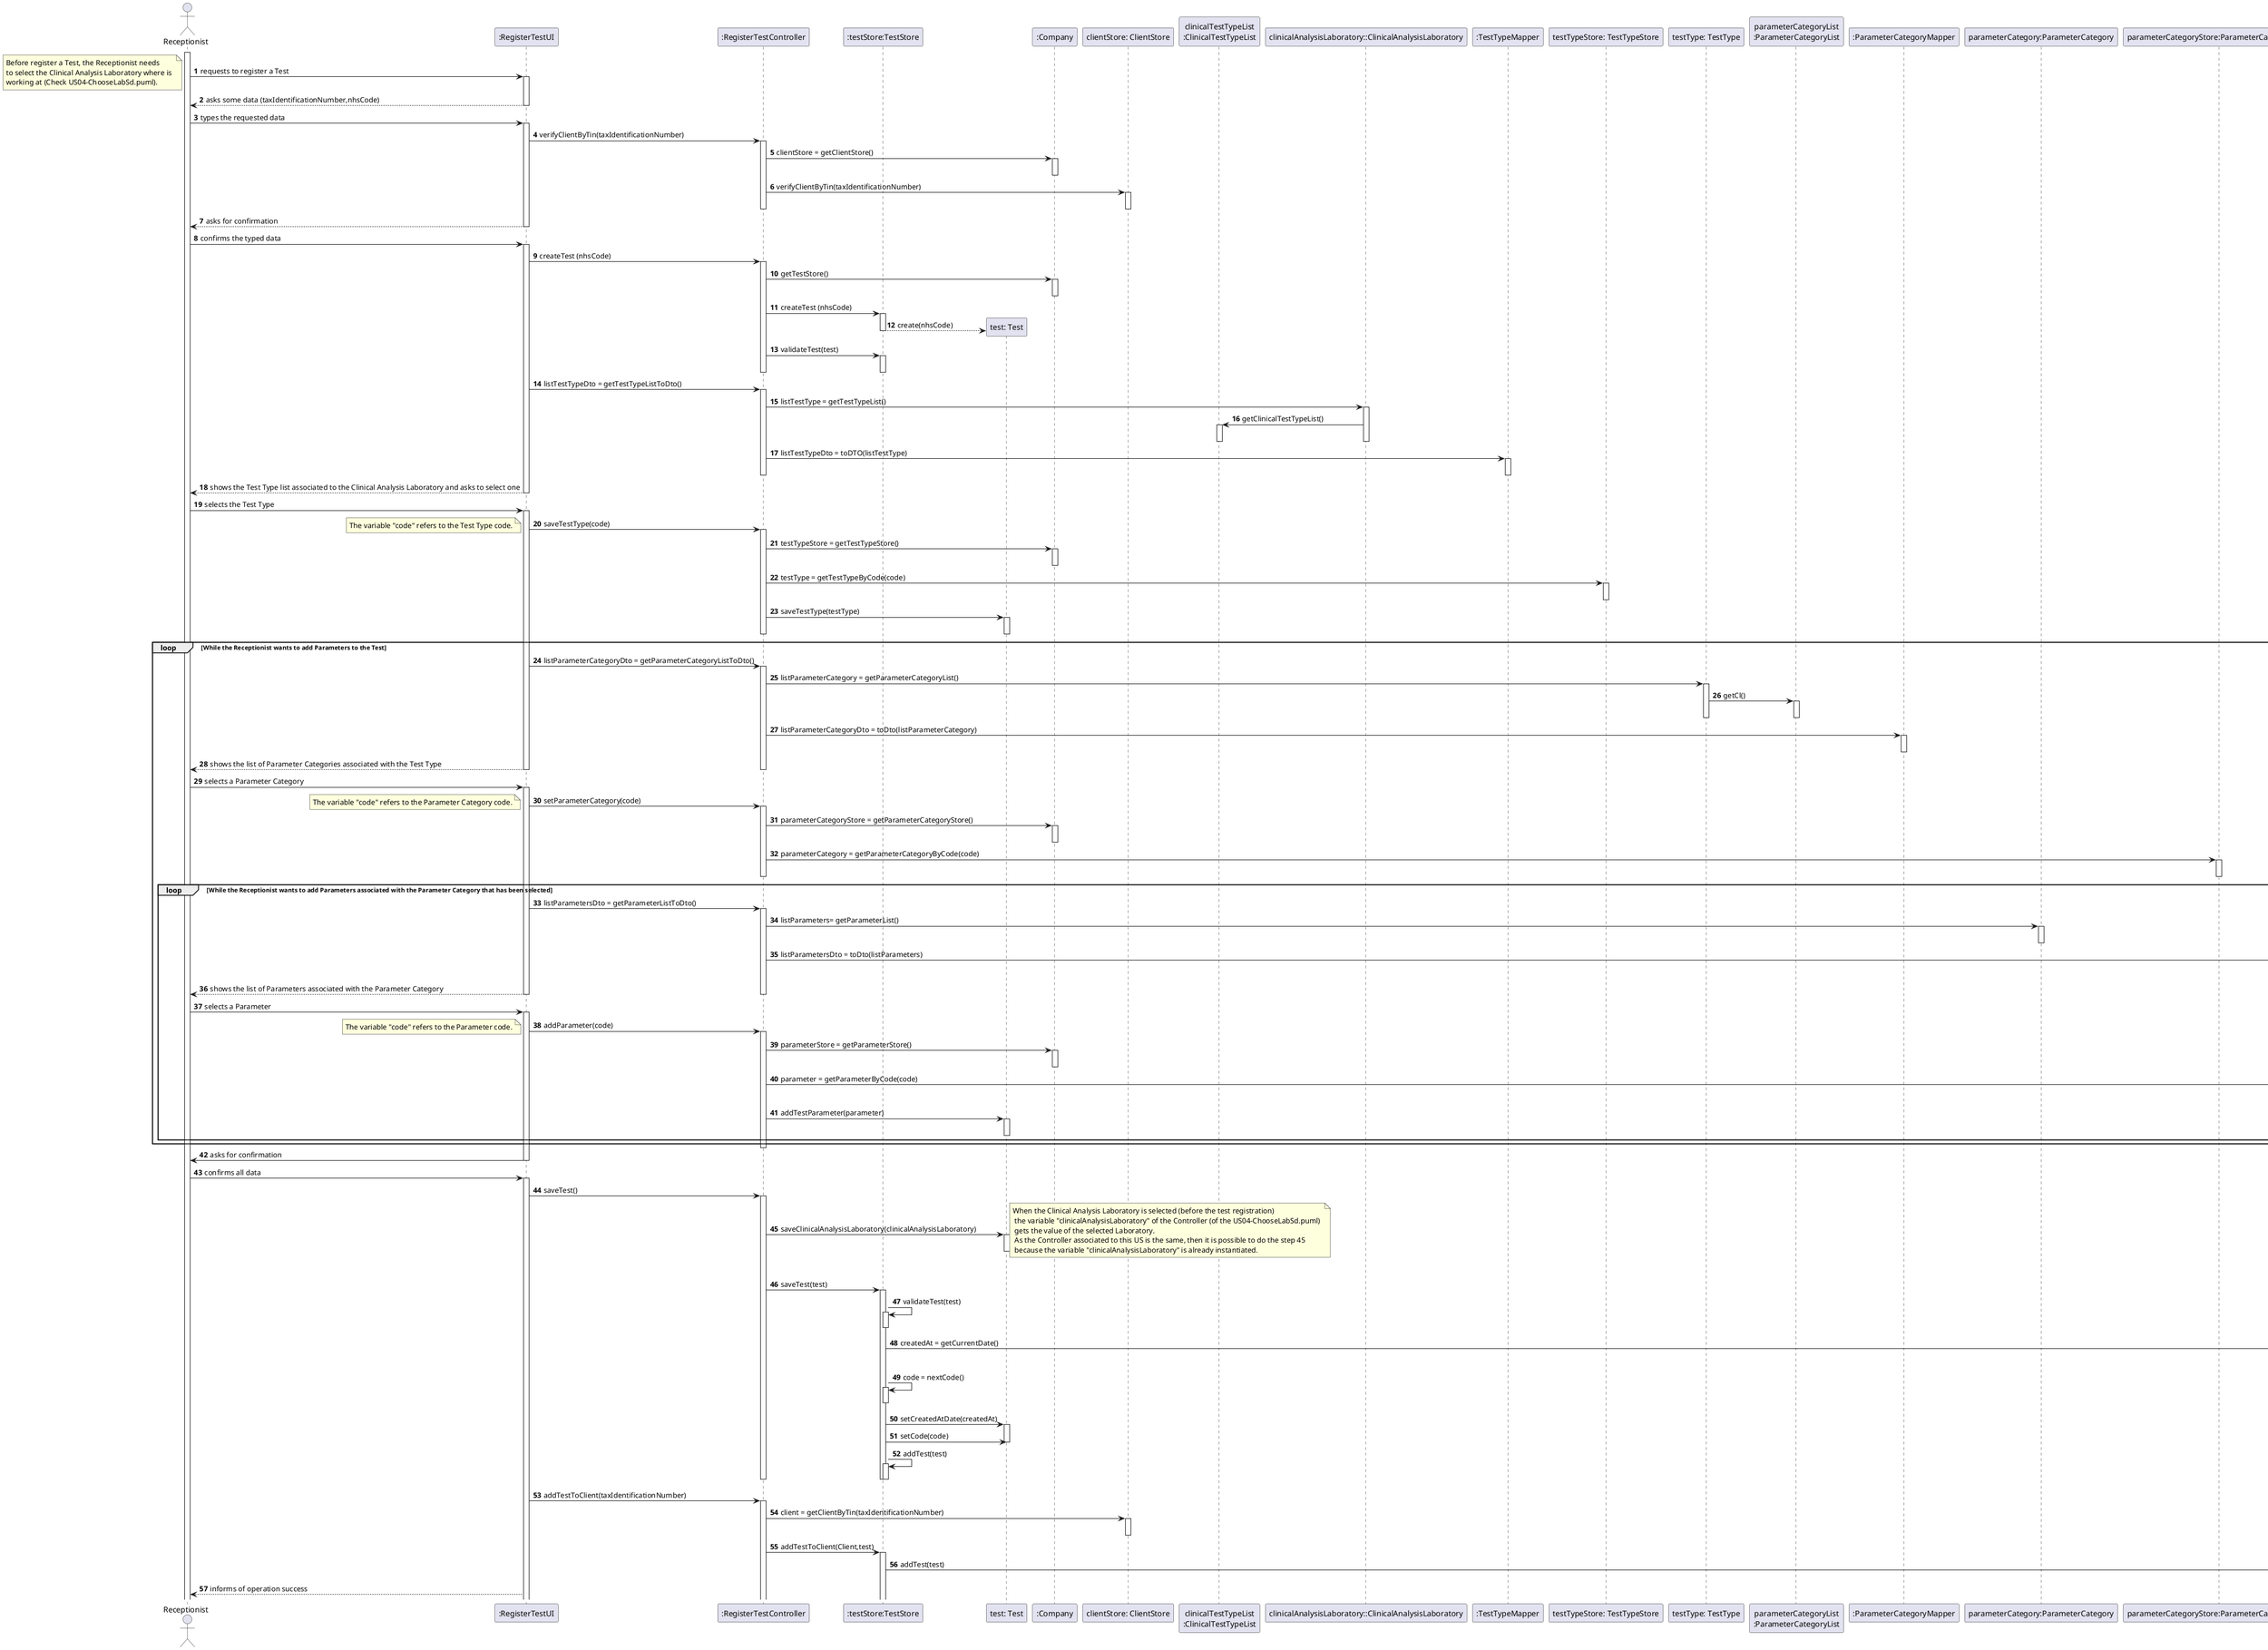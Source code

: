 @startuml
'https://plantuml.com/sequence-diagram

autonumber

actor "Receptionist" as R
participant ":RegisterTestUI" as UI
participant ":RegisterTestController" as Ctrl
participant  ":testStore:TestStore" as Str
participant  "test: Test" as T

participant ":Company" as Cmp

participant "clientStore: ClientStore" as ClStr
participant "clinicalTestTypeList\n:ClinicalTestTypeList" as cttL
participant "clinicalAnalysisLaboratory::ClinicalAnalysisLaboratory" as cal
participant ":TestTypeMapper" as ttMp
participant "testTypeStore: TestTypeStore" as ttStore
participant "testType: TestType" as tt
participant "parameterCategoryList\n:ParameterCategoryList" as cl
participant ":ParameterCategoryMapper" as pcMapper
participant "parameterCategory:ParameterCategory" as pc
participant "parameterCategoryStore:ParameterCategoryStore" as pcStore
participant ":ParameterMapper" as pMp
participant "parameterStore: ParameterStore" as pStore
participant ":Utils" as U
participant "client:Client" as C


participant "listTestType:List<TestType>" as ttl
participant ":listTestTypeDto:List<TestTypeDto>" as TtDto
participant "listParameterCategory:List<ParameterCategory>" as listPc
participant "listParameterCategoryDto:List<ParameterCategoryDto>" as listPcDto
participant "parameterCategoryStore:ParameterCategoryStore"
participant "parameter:Parameter" as P
participant "testParameter:TestParameter" as TesP
participant "listParameters:List<Parameter>"
participant "listParametersDto:List<ParameterDto>" as pDto



activate R

R -> UI : requests to register a Test
note left : Before register a Test, the Receptionist needs \nto select the Clinical Analysis Laboratory where is \nworking at (Check US04-ChooseLabSd.puml).
activate UI
UI --> R : asks some data (taxIdentificationNumber,nhsCode)
deactivate UI
R-> UI : types the requested data
activate UI
UI -> Ctrl : verifyClientByTin(taxIdentificationNumber)
activate Ctrl
Ctrl -> Cmp: clientStore = getClientStore()
activate Cmp
deactivate Cmp
Ctrl -> ClStr : verifyClientByTin(taxIdentificationNumber)
activate ClStr
deactivate ClStr
deactivate Ctrl
UI --> R: asks for confirmation
deactivate UI
R -> UI: confirms the typed data
activate UI
UI -> Ctrl: createTest (nhsCode)
activate Ctrl
Ctrl -> Cmp: getTestStore()
activate Cmp
deactivate Cmp
Ctrl -> Str : createTest (nhsCode)
activate Str
Str --> T** : create(nhsCode)
deactivate Str
Ctrl -> Str : validateTest(test)
activate Str
deactivate Str
deactivate Ctrl
UI-> Ctrl : listTestTypeDto = getTestTypeListToDto()
activate Ctrl
Ctrl -> cal: listTestType = getTestTypeList()
activate cal
cal -> cttL: getClinicalTestTypeList()
activate cttL
deactivate cttL
deactivate cal
Ctrl -> ttMp : listTestTypeDto = toDTO(listTestType)
activate ttMp
deactivate ttMp
deactivate Ctrl
UI --> R : shows the Test Type list associated to the Clinical Analysis Laboratory and asks to select one
deactivate UI
R -> UI : selects the Test Type
activate UI
UI->Ctrl : saveTestType(code)
note left : The variable "code" refers to the Test Type code.
activate Ctrl
Ctrl -> Cmp: testTypeStore = getTestTypeStore()
activate Cmp
deactivate Cmp
Ctrl -> ttStore: testType = getTestTypeByCode(code)
activate ttStore
deactivate ttStore
Ctrl -> T: saveTestType(testType)
activate T
deactivate T
deactivate Ctrl
loop While the Receptionist wants to add Parameters to the Test
UI -> Ctrl: listParameterCategoryDto = getParameterCategoryListToDto()
activate Ctrl
Ctrl -> tt : listParameterCategory = getParameterCategoryList()
activate tt
tt -> cl : getCl()
activate cl
deactivate tt
deactivate cl
Ctrl -> pcMapper: listParameterCategoryDto = toDto(listParameterCategory)
activate pcMapper
deactivate pcMapper
UI-->R:shows the list of Parameter Categories associated with the Test Type
deactivate Ctrl
deactivate UI
R-> UI: selects a Parameter Category
activate UI
UI->Ctrl: setParameterCategory(code)
note left : The variable "code" refers to the Parameter Category code.
activate Ctrl
Ctrl -> Cmp: parameterCategoryStore = getParameterCategoryStore()
activate Cmp
deactivate Cmp
Ctrl->pcStore : parameterCategory = getParameterCategoryByCode(code)
activate pcStore
deactivate pcStore
deactivate Ctrl
loop While the Receptionist wants to add Parameters associated with the Parameter Category that has been selected
UI -> Ctrl: listParametersDto = getParameterListToDto()
activate Ctrl
Ctrl -> pc: listParameters= getParameterList()
activate pc
deactivate pc
Ctrl -> pMp: listParametersDto = toDto(listParameters)
activate pMp
deactivate pMp
UI --> R: shows the list of Parameters associated with the Parameter Category
deactivate Ctrl
deactivate UI
R-> UI: selects a Parameter
activate UI
UI-> Ctrl : addParameter(code)
activate Ctrl
note left: The variable "code" refers to the Parameter code.
Ctrl -> Cmp: parameterStore = getParameterStore()
activate Cmp
deactivate Cmp
Ctrl -> pStore: parameter = getParameterByCode(code)
activate pStore
deactivate pStore
Ctrl -> T : addTestParameter(parameter)
activate T
deactivate T
end
end
deactivate Ctrl
UI -> R: asks for confirmation
deactivate UI
R-> UI: confirms all data
activate UI
UI -> Ctrl : saveTest()
activate Ctrl
Ctrl -> T: saveClinicalAnalysisLaboratory(clinicalAnalysisLaboratory)
note right: When the Clinical Analysis Laboratory is selected (before the test registration) \n the variable "clinicalAnalysisLaboratory" of the Controller (of the US04-ChooseLabSd.puml) \n gets the value of the selected Laboratory.\n As the Controller associated to this US is the same, then it is possible to do the step 45 \n because the variable "clinicalAnalysisLaboratory" is already instantiated.
activate T
deactivate T
Ctrl -> Str : saveTest(test)
activate Str
Str -> Str : validateTest(test)
activate Str
deactivate Str
Str -> U: createdAt = getCurrentDate()
activate U
deactivate U
Str -> Str: code = nextCode()
activate Str
deactivate Str
Str -> T: setCreatedAtDate(createdAt)
activate T
Str -> T : setCode(code)
deactivate T
Str -> Str : addTest(test)
activate Str
deactivate Str
deactivate Str
deactivate Ctrl
UI -> Ctrl : addTestToClient(taxIdentificationNumber)
activate Ctrl
Ctrl -> ClStr : client = getClientByTin(taxIdentificationNumber)
activate ClStr
deactivate ClStr
Ctrl -> Str : addTestToClient(Client,test)
activate Str

Str -> C**: addTest(test)
UI --> R: informs of operation success


@enduml